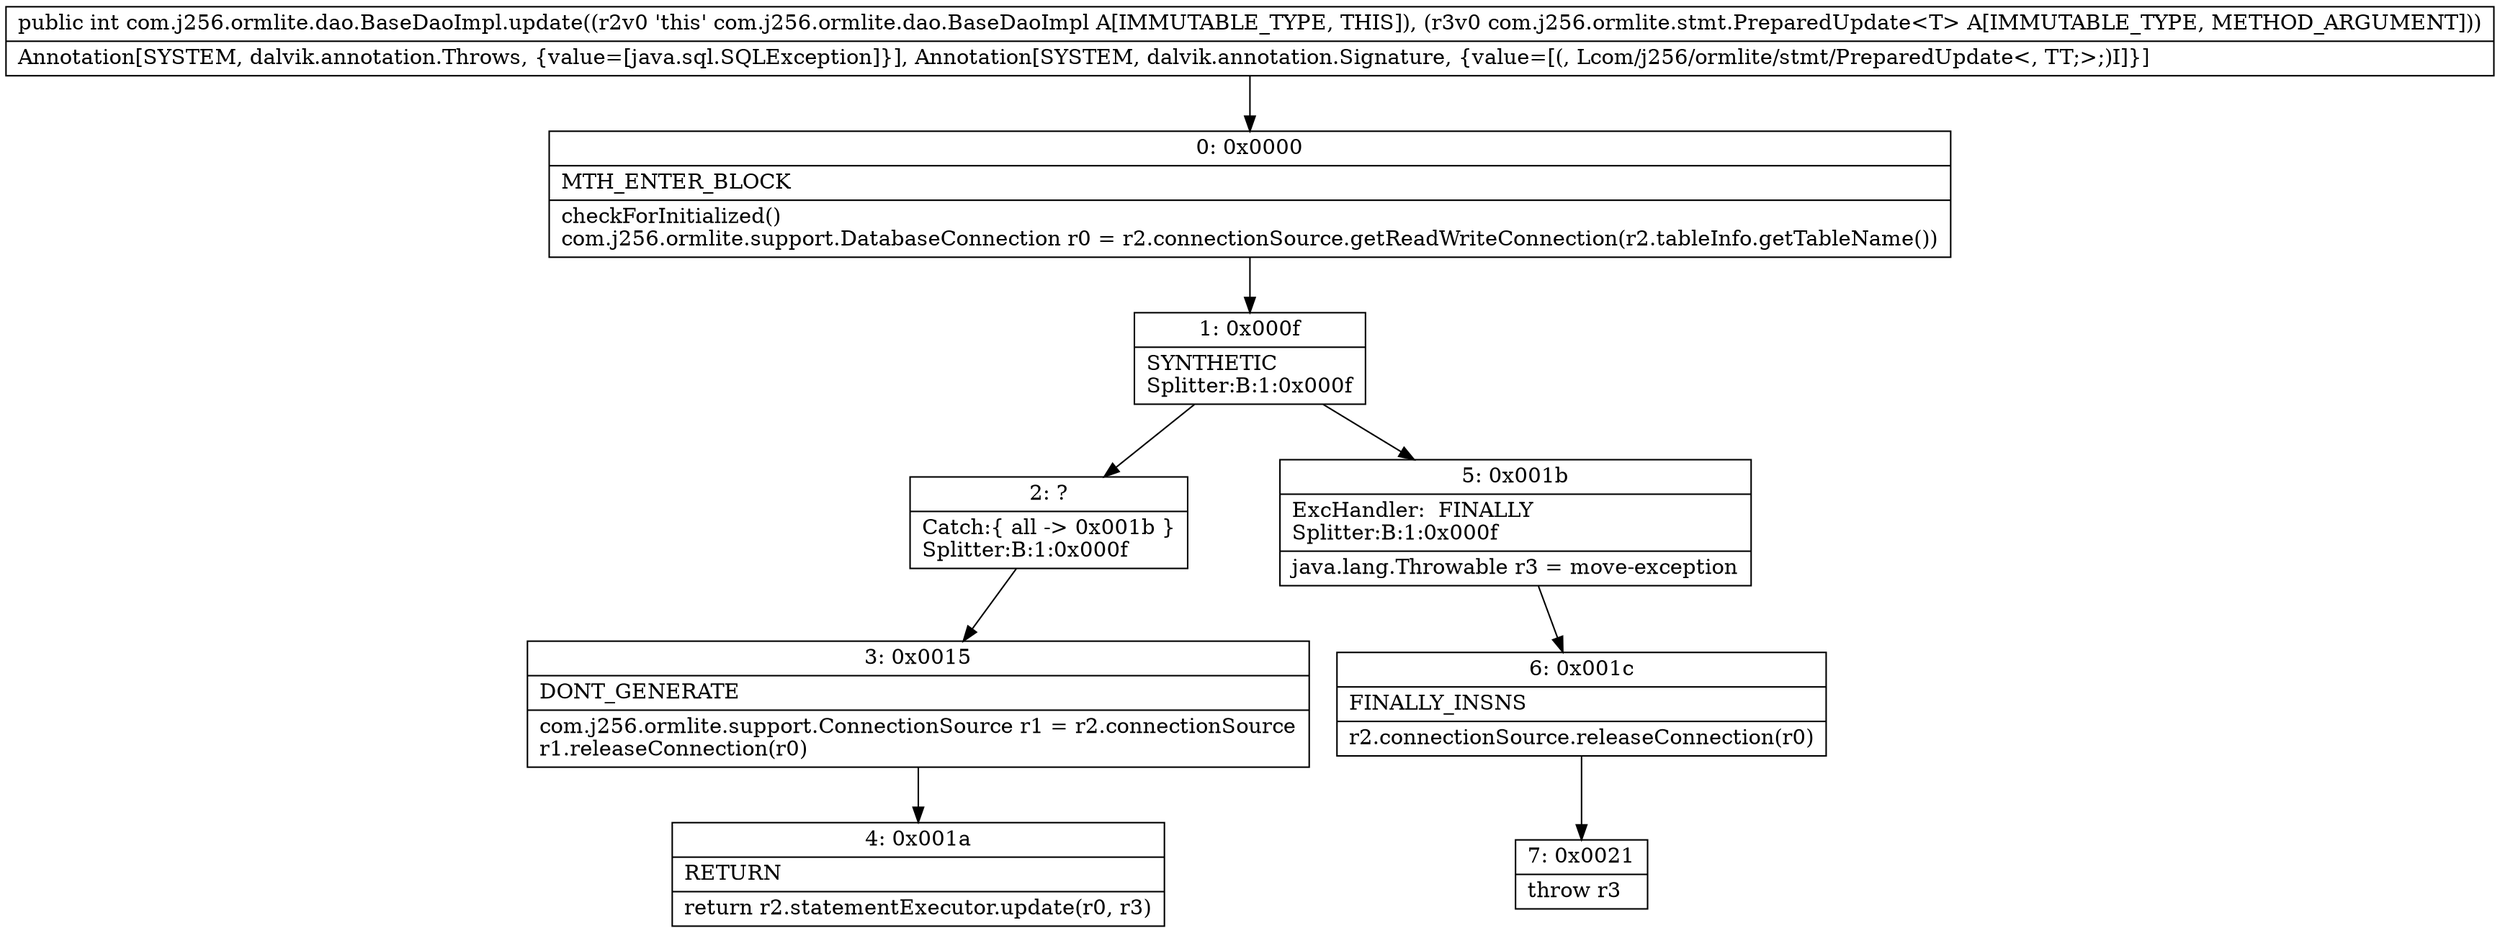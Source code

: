 digraph "CFG forcom.j256.ormlite.dao.BaseDaoImpl.update(Lcom\/j256\/ormlite\/stmt\/PreparedUpdate;)I" {
Node_0 [shape=record,label="{0\:\ 0x0000|MTH_ENTER_BLOCK\l|checkForInitialized()\lcom.j256.ormlite.support.DatabaseConnection r0 = r2.connectionSource.getReadWriteConnection(r2.tableInfo.getTableName())\l}"];
Node_1 [shape=record,label="{1\:\ 0x000f|SYNTHETIC\lSplitter:B:1:0x000f\l}"];
Node_2 [shape=record,label="{2\:\ ?|Catch:\{ all \-\> 0x001b \}\lSplitter:B:1:0x000f\l}"];
Node_3 [shape=record,label="{3\:\ 0x0015|DONT_GENERATE\l|com.j256.ormlite.support.ConnectionSource r1 = r2.connectionSource\lr1.releaseConnection(r0)\l}"];
Node_4 [shape=record,label="{4\:\ 0x001a|RETURN\l|return r2.statementExecutor.update(r0, r3)\l}"];
Node_5 [shape=record,label="{5\:\ 0x001b|ExcHandler:  FINALLY\lSplitter:B:1:0x000f\l|java.lang.Throwable r3 = move\-exception\l}"];
Node_6 [shape=record,label="{6\:\ 0x001c|FINALLY_INSNS\l|r2.connectionSource.releaseConnection(r0)\l}"];
Node_7 [shape=record,label="{7\:\ 0x0021|throw r3\l}"];
MethodNode[shape=record,label="{public int com.j256.ormlite.dao.BaseDaoImpl.update((r2v0 'this' com.j256.ormlite.dao.BaseDaoImpl A[IMMUTABLE_TYPE, THIS]), (r3v0 com.j256.ormlite.stmt.PreparedUpdate\<T\> A[IMMUTABLE_TYPE, METHOD_ARGUMENT]))  | Annotation[SYSTEM, dalvik.annotation.Throws, \{value=[java.sql.SQLException]\}], Annotation[SYSTEM, dalvik.annotation.Signature, \{value=[(, Lcom\/j256\/ormlite\/stmt\/PreparedUpdate\<, TT;\>;)I]\}]\l}"];
MethodNode -> Node_0;
Node_0 -> Node_1;
Node_1 -> Node_2;
Node_1 -> Node_5;
Node_2 -> Node_3;
Node_3 -> Node_4;
Node_5 -> Node_6;
Node_6 -> Node_7;
}

